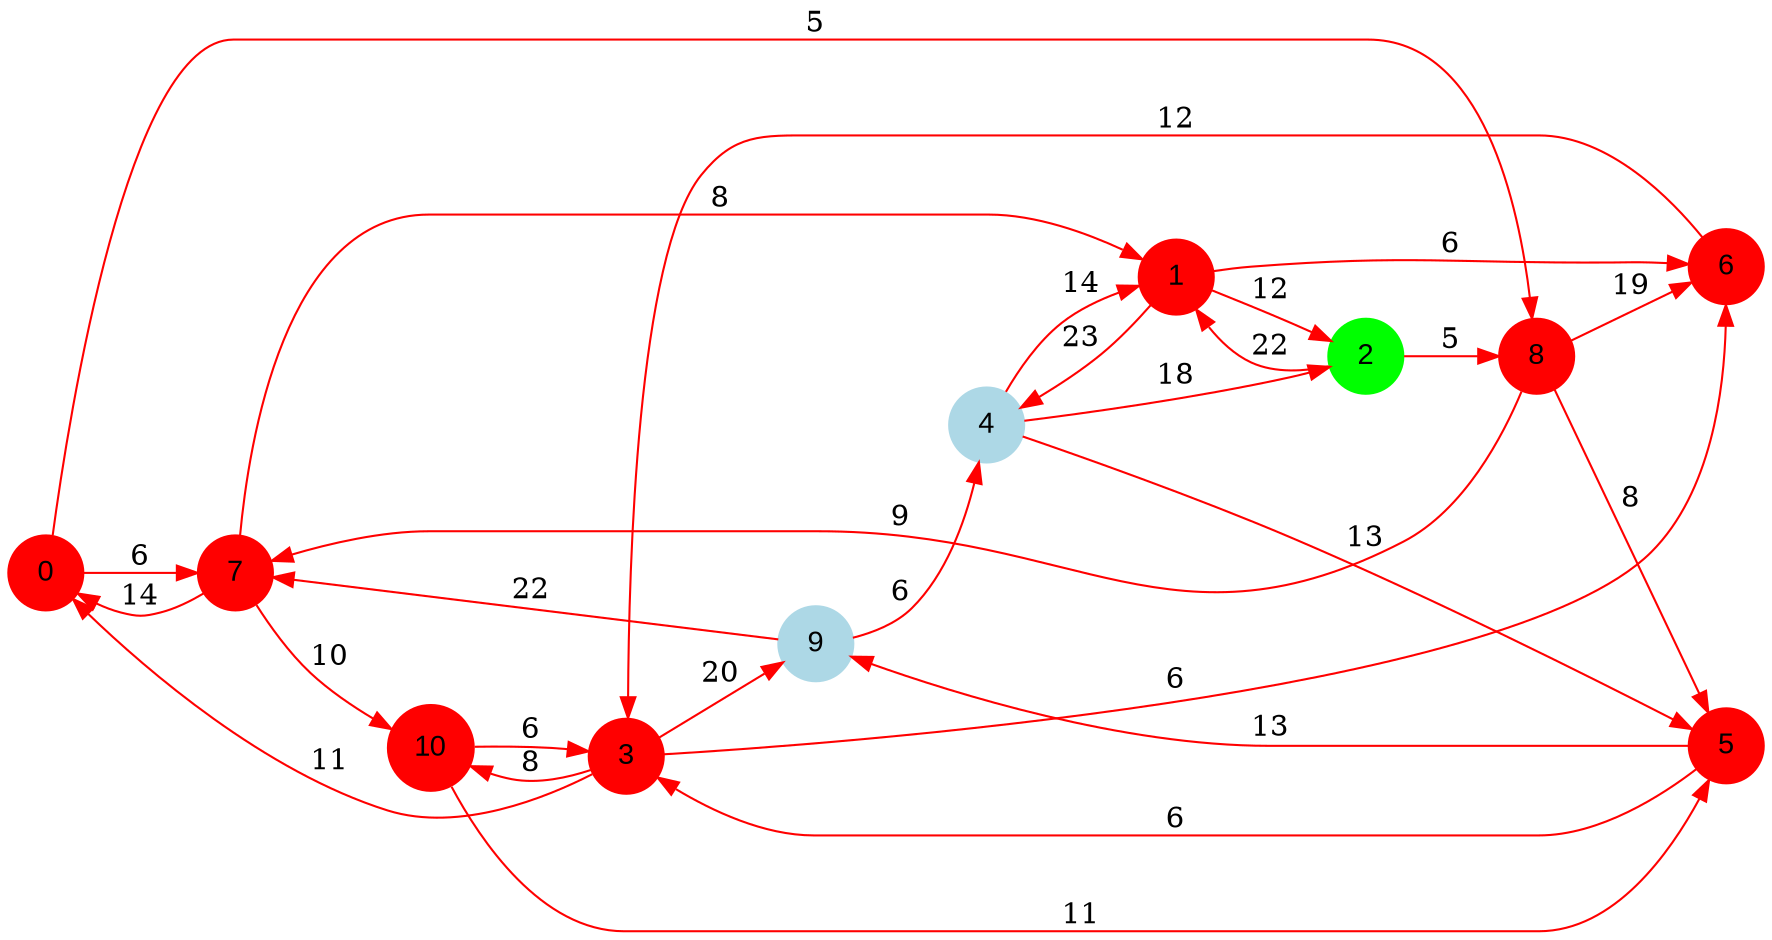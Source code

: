 digraph graphe {
rankdir = LR;
edge [color=red];
0 [fontname="Arial", shape = circle, color=red, style=filled];
1 [fontname="Arial", shape = circle, color=red, style=filled];
2 [fontname="Arial", shape = circle, color=green, style=filled];
3 [fontname="Arial", shape = circle, color=red, style=filled];
4 [fontname="Arial", shape = circle, color=lightblue, style=filled];
5 [fontname="Arial", shape = circle, color=red, style=filled];
6 [fontname="Arial", shape = circle, color=red, style=filled];
7 [fontname="Arial", shape = circle, color=red, style=filled];
8 [fontname="Arial", shape = circle, color=red, style=filled];
9 [fontname="Arial", shape = circle, color=lightblue, style=filled];
10 [fontname="Arial", shape = circle, color=red, style=filled];
	0 -> 7 [label = "6"];
	0 -> 8 [label = "5"];
	1 -> 2 [label = "12"];
	1 -> 4 [label = "23"];
	1 -> 6 [label = "6"];
	2 -> 1 [label = "22"];
	2 -> 8 [label = "5"];
	3 -> 0 [label = "11"];
	3 -> 6 [label = "6"];
	3 -> 9 [label = "20"];
	3 -> 10 [label = "8"];
	4 -> 1 [label = "14"];
	4 -> 2 [label = "18"];
	4 -> 5 [label = "13"];
	5 -> 3 [label = "6"];
	5 -> 9 [label = "13"];
	6 -> 3 [label = "12"];
	7 -> 0 [label = "14"];
	7 -> 1 [label = "8"];
	7 -> 10 [label = "10"];
	8 -> 5 [label = "8"];
	8 -> 6 [label = "19"];
	8 -> 7 [label = "9"];
	9 -> 4 [label = "6"];
	9 -> 7 [label = "22"];
	10 -> 3 [label = "6"];
	10 -> 5 [label = "11"];
}